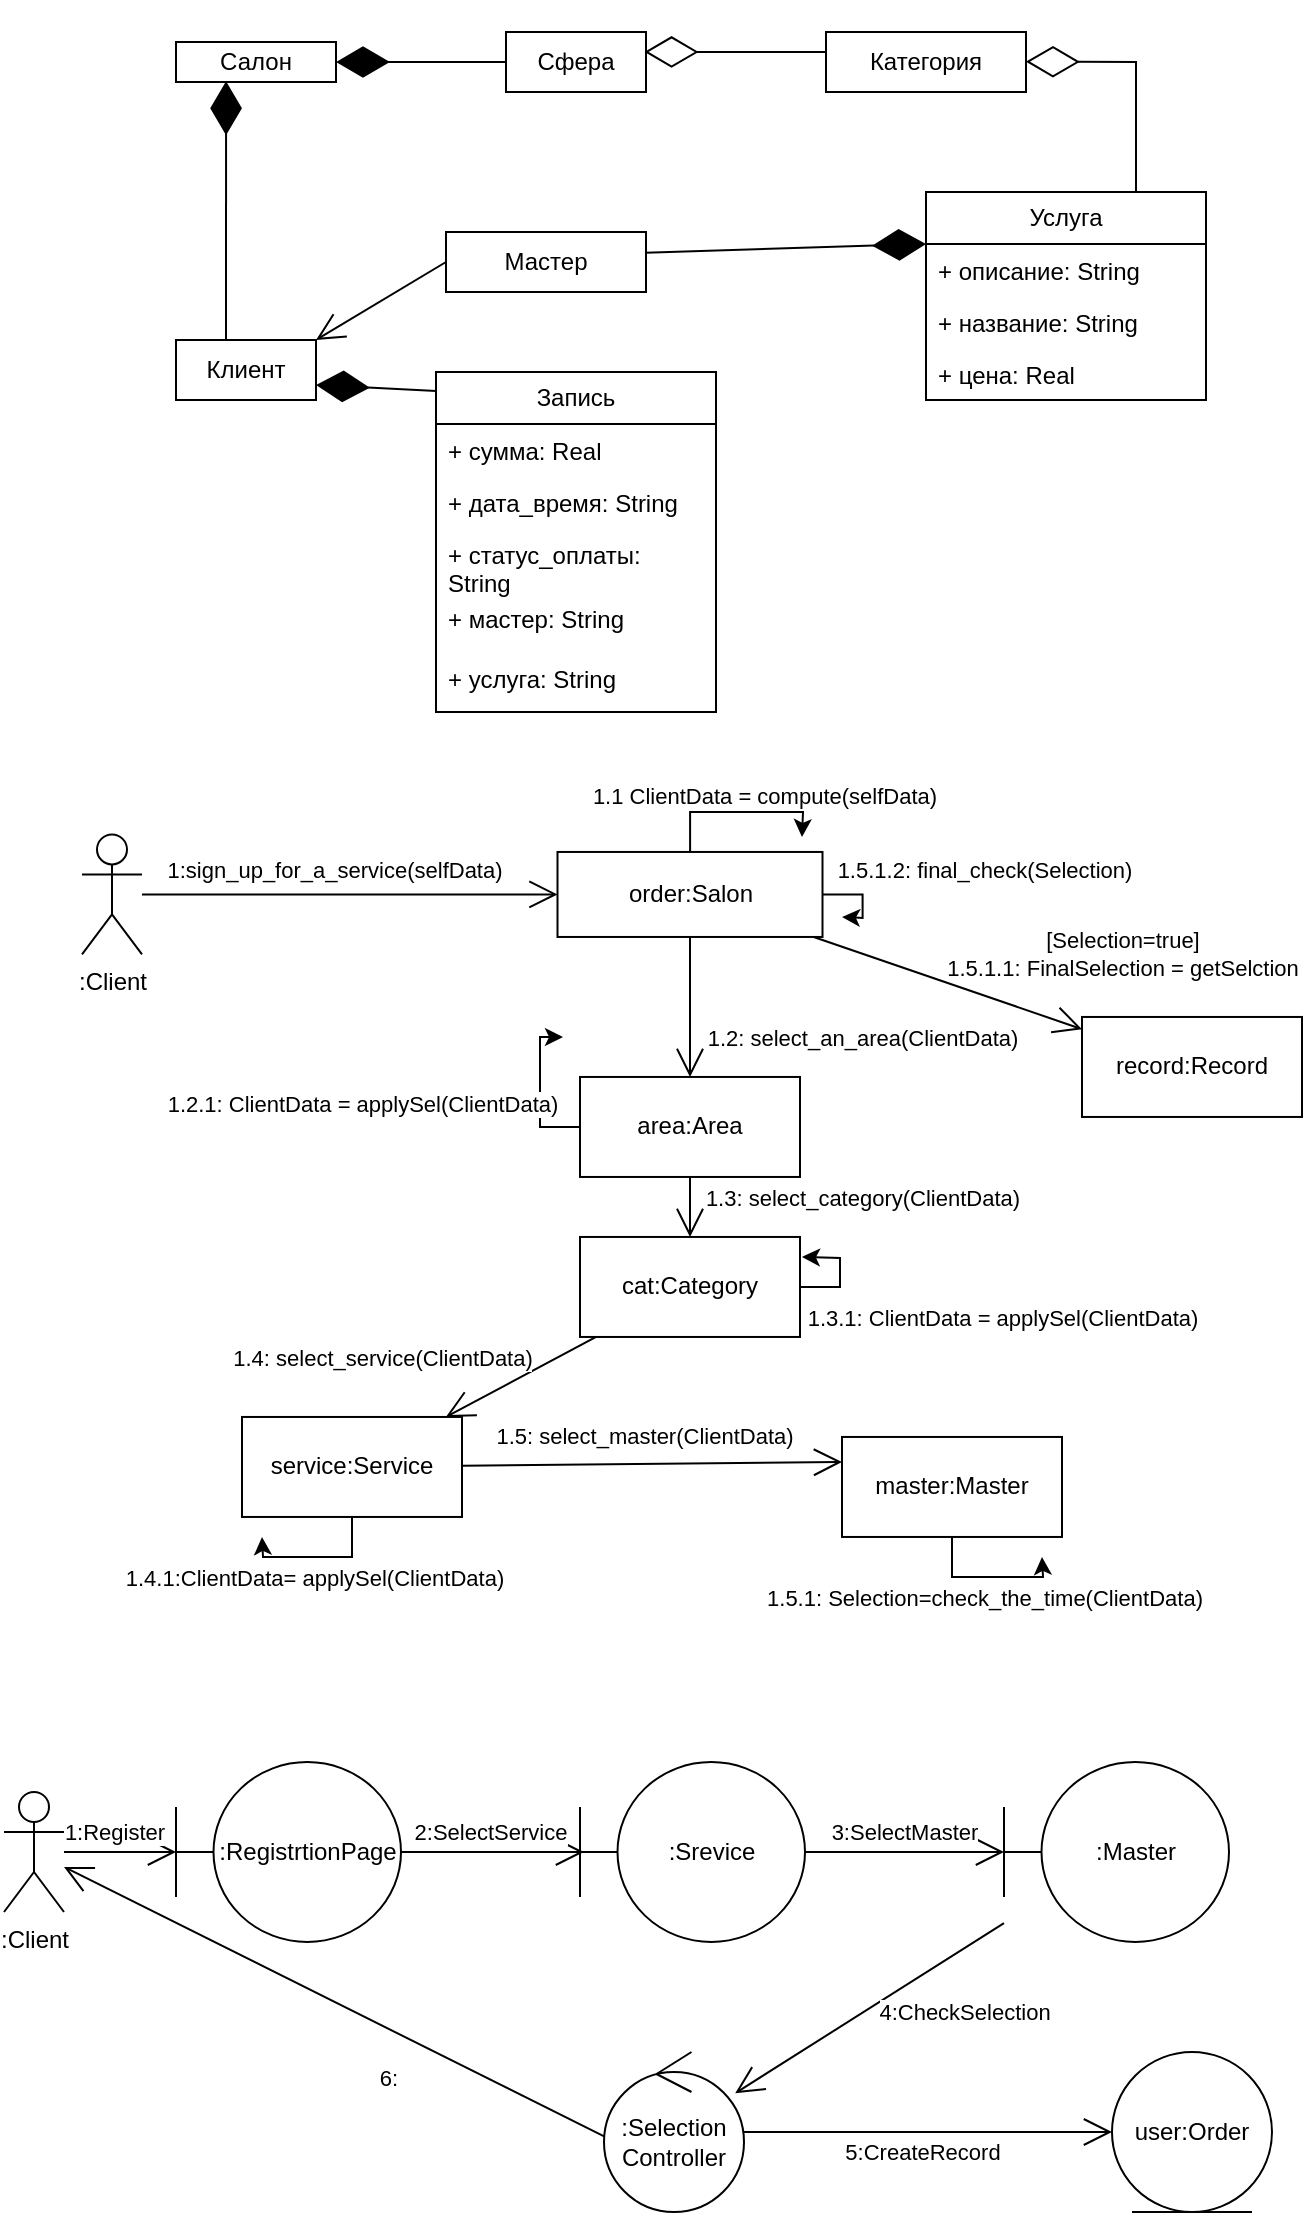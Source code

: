<mxfile version="24.7.17">
  <diagram name="Страница — 1" id="4IM-DvTE6go9CsLIt1ww">
    <mxGraphModel dx="989" dy="566" grid="1" gridSize="10" guides="1" tooltips="1" connect="1" arrows="1" fold="1" page="1" pageScale="1" pageWidth="827" pageHeight="1169" math="0" shadow="0">
      <root>
        <mxCell id="0" />
        <mxCell id="1" parent="0" />
        <mxCell id="2Whd-dtYRh2gtCwyldFO-1" value="Салон" style="rounded=0;whiteSpace=wrap;html=1;" vertex="1" parent="1">
          <mxGeometry x="156" y="35" width="80" height="20" as="geometry" />
        </mxCell>
        <mxCell id="2Whd-dtYRh2gtCwyldFO-2" value="Клиент" style="rounded=0;whiteSpace=wrap;html=1;" vertex="1" parent="1">
          <mxGeometry x="156" y="184" width="70" height="30" as="geometry" />
        </mxCell>
        <mxCell id="2Whd-dtYRh2gtCwyldFO-3" value="Сфера" style="rounded=0;whiteSpace=wrap;html=1;" vertex="1" parent="1">
          <mxGeometry x="321" y="30" width="70" height="30" as="geometry" />
        </mxCell>
        <mxCell id="2Whd-dtYRh2gtCwyldFO-9" value="Услуга" style="swimlane;fontStyle=0;childLayout=stackLayout;horizontal=1;startSize=26;fillColor=none;horizontalStack=0;resizeParent=1;resizeParentMax=0;resizeLast=0;collapsible=1;marginBottom=0;whiteSpace=wrap;html=1;" vertex="1" parent="1">
          <mxGeometry x="531" y="110" width="140" height="104" as="geometry" />
        </mxCell>
        <mxCell id="2Whd-dtYRh2gtCwyldFO-10" value="+ описание: String" style="text;strokeColor=none;fillColor=none;align=left;verticalAlign=top;spacingLeft=4;spacingRight=4;overflow=hidden;rotatable=0;points=[[0,0.5],[1,0.5]];portConstraint=eastwest;whiteSpace=wrap;html=1;" vertex="1" parent="2Whd-dtYRh2gtCwyldFO-9">
          <mxGeometry y="26" width="140" height="26" as="geometry" />
        </mxCell>
        <mxCell id="2Whd-dtYRh2gtCwyldFO-11" value="+ название: String" style="text;strokeColor=none;fillColor=none;align=left;verticalAlign=top;spacingLeft=4;spacingRight=4;overflow=hidden;rotatable=0;points=[[0,0.5],[1,0.5]];portConstraint=eastwest;whiteSpace=wrap;html=1;" vertex="1" parent="2Whd-dtYRh2gtCwyldFO-9">
          <mxGeometry y="52" width="140" height="26" as="geometry" />
        </mxCell>
        <mxCell id="2Whd-dtYRh2gtCwyldFO-12" value="+ цена: Real" style="text;strokeColor=none;fillColor=none;align=left;verticalAlign=top;spacingLeft=4;spacingRight=4;overflow=hidden;rotatable=0;points=[[0,0.5],[1,0.5]];portConstraint=eastwest;whiteSpace=wrap;html=1;" vertex="1" parent="2Whd-dtYRh2gtCwyldFO-9">
          <mxGeometry y="78" width="140" height="26" as="geometry" />
        </mxCell>
        <mxCell id="2Whd-dtYRh2gtCwyldFO-14" value="Мастер" style="rounded=0;whiteSpace=wrap;html=1;" vertex="1" parent="1">
          <mxGeometry x="291" y="130" width="100" height="30" as="geometry" />
        </mxCell>
        <mxCell id="2Whd-dtYRh2gtCwyldFO-17" value="" style="endArrow=diamondThin;endFill=1;endSize=24;html=1;rounded=0;entryX=0.313;entryY=0.983;entryDx=0;entryDy=0;entryPerimeter=0;" edge="1" parent="1" target="2Whd-dtYRh2gtCwyldFO-1">
          <mxGeometry width="160" relative="1" as="geometry">
            <mxPoint x="181" y="184" as="sourcePoint" />
            <mxPoint x="341" y="184" as="targetPoint" />
          </mxGeometry>
        </mxCell>
        <mxCell id="2Whd-dtYRh2gtCwyldFO-18" value="" style="endArrow=diamondThin;endFill=1;endSize=24;html=1;rounded=0;entryX=1;entryY=0.5;entryDx=0;entryDy=0;exitX=0;exitY=0.5;exitDx=0;exitDy=0;" edge="1" parent="1" source="2Whd-dtYRh2gtCwyldFO-3" target="2Whd-dtYRh2gtCwyldFO-1">
          <mxGeometry width="160" relative="1" as="geometry">
            <mxPoint x="236" y="90" as="sourcePoint" />
            <mxPoint x="396" y="90" as="targetPoint" />
          </mxGeometry>
        </mxCell>
        <mxCell id="2Whd-dtYRh2gtCwyldFO-22" value="" style="endArrow=diamondThin;endFill=1;endSize=24;html=1;rounded=0;exitX=0.997;exitY=0.344;exitDx=0;exitDy=0;exitPerimeter=0;entryX=0;entryY=0.25;entryDx=0;entryDy=0;" edge="1" parent="1" source="2Whd-dtYRh2gtCwyldFO-14" target="2Whd-dtYRh2gtCwyldFO-9">
          <mxGeometry width="160" relative="1" as="geometry">
            <mxPoint x="381" y="130" as="sourcePoint" />
            <mxPoint x="471" y="130" as="targetPoint" />
          </mxGeometry>
        </mxCell>
        <mxCell id="2Whd-dtYRh2gtCwyldFO-23" value="" style="endArrow=open;endFill=1;endSize=12;html=1;rounded=0;entryX=1;entryY=0;entryDx=0;entryDy=0;exitX=0;exitY=0.5;exitDx=0;exitDy=0;" edge="1" parent="1" source="2Whd-dtYRh2gtCwyldFO-14" target="2Whd-dtYRh2gtCwyldFO-2">
          <mxGeometry width="160" relative="1" as="geometry">
            <mxPoint x="291" y="134.83" as="sourcePoint" />
            <mxPoint x="451" y="134.83" as="targetPoint" />
          </mxGeometry>
        </mxCell>
        <mxCell id="2Whd-dtYRh2gtCwyldFO-24" value="Категория" style="rounded=0;whiteSpace=wrap;html=1;" vertex="1" parent="1">
          <mxGeometry x="481" y="30" width="100" height="30" as="geometry" />
        </mxCell>
        <mxCell id="2Whd-dtYRh2gtCwyldFO-25" value="" style="endArrow=diamondThin;endFill=0;endSize=24;html=1;rounded=0;entryX=0.99;entryY=0.333;entryDx=0;entryDy=0;entryPerimeter=0;" edge="1" parent="1" target="2Whd-dtYRh2gtCwyldFO-3">
          <mxGeometry width="160" relative="1" as="geometry">
            <mxPoint x="481" y="40" as="sourcePoint" />
            <mxPoint x="501" y="90" as="targetPoint" />
          </mxGeometry>
        </mxCell>
        <mxCell id="2Whd-dtYRh2gtCwyldFO-27" value="" style="endArrow=diamondThin;endFill=0;endSize=24;html=1;rounded=0;exitX=0.75;exitY=0;exitDx=0;exitDy=0;" edge="1" parent="1" source="2Whd-dtYRh2gtCwyldFO-9">
          <mxGeometry width="160" relative="1" as="geometry">
            <mxPoint x="421" y="44.83" as="sourcePoint" />
            <mxPoint x="581" y="44.83" as="targetPoint" />
            <Array as="points">
              <mxPoint x="636" y="45" />
            </Array>
          </mxGeometry>
        </mxCell>
        <mxCell id="2Whd-dtYRh2gtCwyldFO-28" value="Запись" style="swimlane;fontStyle=0;childLayout=stackLayout;horizontal=1;startSize=26;fillColor=none;horizontalStack=0;resizeParent=1;resizeParentMax=0;resizeLast=0;collapsible=1;marginBottom=0;whiteSpace=wrap;html=1;" vertex="1" parent="1">
          <mxGeometry x="286" y="200" width="140" height="170" as="geometry" />
        </mxCell>
        <mxCell id="2Whd-dtYRh2gtCwyldFO-29" value="+ сумма: Real" style="text;strokeColor=none;fillColor=none;align=left;verticalAlign=top;spacingLeft=4;spacingRight=4;overflow=hidden;rotatable=0;points=[[0,0.5],[1,0.5]];portConstraint=eastwest;whiteSpace=wrap;html=1;" vertex="1" parent="2Whd-dtYRh2gtCwyldFO-28">
          <mxGeometry y="26" width="140" height="26" as="geometry" />
        </mxCell>
        <mxCell id="2Whd-dtYRh2gtCwyldFO-30" value="+ дата_время: String" style="text;strokeColor=none;fillColor=none;align=left;verticalAlign=top;spacingLeft=4;spacingRight=4;overflow=hidden;rotatable=0;points=[[0,0.5],[1,0.5]];portConstraint=eastwest;whiteSpace=wrap;html=1;" vertex="1" parent="2Whd-dtYRh2gtCwyldFO-28">
          <mxGeometry y="52" width="140" height="26" as="geometry" />
        </mxCell>
        <mxCell id="2Whd-dtYRh2gtCwyldFO-31" value="+ статус_оплаты: String" style="text;strokeColor=none;fillColor=none;align=left;verticalAlign=top;spacingLeft=4;spacingRight=4;overflow=hidden;rotatable=0;points=[[0,0.5],[1,0.5]];portConstraint=eastwest;whiteSpace=wrap;html=1;" vertex="1" parent="2Whd-dtYRh2gtCwyldFO-28">
          <mxGeometry y="78" width="140" height="32" as="geometry" />
        </mxCell>
        <mxCell id="2Whd-dtYRh2gtCwyldFO-32" value="+ мастер: String" style="text;strokeColor=none;fillColor=none;align=left;verticalAlign=top;spacingLeft=4;spacingRight=4;overflow=hidden;rotatable=0;points=[[0,0.5],[1,0.5]];portConstraint=eastwest;whiteSpace=wrap;html=1;" vertex="1" parent="2Whd-dtYRh2gtCwyldFO-28">
          <mxGeometry y="110" width="140" height="30" as="geometry" />
        </mxCell>
        <mxCell id="2Whd-dtYRh2gtCwyldFO-33" value="+ услуга: String" style="text;strokeColor=none;fillColor=none;align=left;verticalAlign=top;spacingLeft=4;spacingRight=4;overflow=hidden;rotatable=0;points=[[0,0.5],[1,0.5]];portConstraint=eastwest;whiteSpace=wrap;html=1;" vertex="1" parent="2Whd-dtYRh2gtCwyldFO-28">
          <mxGeometry y="140" width="140" height="30" as="geometry" />
        </mxCell>
        <mxCell id="2Whd-dtYRh2gtCwyldFO-34" value="" style="endArrow=diamondThin;endFill=1;endSize=24;html=1;rounded=0;exitX=0.001;exitY=0.056;exitDx=0;exitDy=0;entryX=1;entryY=0.75;entryDx=0;entryDy=0;exitPerimeter=0;" edge="1" parent="1" source="2Whd-dtYRh2gtCwyldFO-28" target="2Whd-dtYRh2gtCwyldFO-2">
          <mxGeometry width="160" relative="1" as="geometry">
            <mxPoint x="191" y="290" as="sourcePoint" />
            <mxPoint x="251" y="304.6" as="targetPoint" />
          </mxGeometry>
        </mxCell>
        <mxCell id="2Whd-dtYRh2gtCwyldFO-35" value=":Client" style="shape=umlActor;verticalLabelPosition=bottom;verticalAlign=top;html=1;outlineConnect=0;" vertex="1" parent="1">
          <mxGeometry x="109" y="431.23" width="30" height="60" as="geometry" />
        </mxCell>
        <mxCell id="2Whd-dtYRh2gtCwyldFO-73" style="edgeStyle=orthogonalEdgeStyle;rounded=0;orthogonalLoop=1;jettySize=auto;html=1;" edge="1" parent="1" source="2Whd-dtYRh2gtCwyldFO-36">
          <mxGeometry relative="1" as="geometry">
            <mxPoint x="489" y="472.48" as="targetPoint" />
          </mxGeometry>
        </mxCell>
        <mxCell id="2Whd-dtYRh2gtCwyldFO-74" value="1.5.1.2: final_check(Selection)" style="edgeLabel;html=1;align=center;verticalAlign=middle;resizable=0;points=[];" vertex="1" connectable="0" parent="2Whd-dtYRh2gtCwyldFO-73">
          <mxGeometry x="-0.096" y="2" relative="1" as="geometry">
            <mxPoint x="61" y="-11" as="offset" />
          </mxGeometry>
        </mxCell>
        <mxCell id="2Whd-dtYRh2gtCwyldFO-36" value="order:Salon" style="rounded=0;whiteSpace=wrap;html=1;" vertex="1" parent="1">
          <mxGeometry x="346.75" y="439.98" width="132.5" height="42.5" as="geometry" />
        </mxCell>
        <mxCell id="2Whd-dtYRh2gtCwyldFO-41" value="" style="endArrow=open;endFill=1;endSize=12;html=1;rounded=0;" edge="1" parent="1" source="2Whd-dtYRh2gtCwyldFO-35" target="2Whd-dtYRh2gtCwyldFO-36">
          <mxGeometry width="160" relative="1" as="geometry">
            <mxPoint x="179" y="452.19" as="sourcePoint" />
            <mxPoint x="339" y="452.19" as="targetPoint" />
          </mxGeometry>
        </mxCell>
        <mxCell id="2Whd-dtYRh2gtCwyldFO-44" value="1:sign_up_for_a_service(selfData)" style="edgeLabel;html=1;align=center;verticalAlign=middle;resizable=0;points=[];" vertex="1" connectable="0" parent="2Whd-dtYRh2gtCwyldFO-41">
          <mxGeometry x="0.304" y="2" relative="1" as="geometry">
            <mxPoint x="-40" y="-10" as="offset" />
          </mxGeometry>
        </mxCell>
        <mxCell id="2Whd-dtYRh2gtCwyldFO-57" style="edgeStyle=orthogonalEdgeStyle;rounded=0;orthogonalLoop=1;jettySize=auto;html=1;" edge="1" parent="1" source="2Whd-dtYRh2gtCwyldFO-45">
          <mxGeometry relative="1" as="geometry">
            <mxPoint x="349" y="532.48" as="targetPoint" />
          </mxGeometry>
        </mxCell>
        <mxCell id="2Whd-dtYRh2gtCwyldFO-58" value="1.2.1: ClientData = applySel(ClientData)" style="edgeLabel;html=1;align=center;verticalAlign=middle;resizable=0;points=[];" vertex="1" connectable="0" parent="2Whd-dtYRh2gtCwyldFO-57">
          <mxGeometry x="0.08" relative="1" as="geometry">
            <mxPoint x="-89" y="10" as="offset" />
          </mxGeometry>
        </mxCell>
        <mxCell id="2Whd-dtYRh2gtCwyldFO-45" value="area:Area" style="html=1;whiteSpace=wrap;" vertex="1" parent="1">
          <mxGeometry x="358" y="552.48" width="110" height="50" as="geometry" />
        </mxCell>
        <mxCell id="2Whd-dtYRh2gtCwyldFO-59" style="edgeStyle=orthogonalEdgeStyle;rounded=0;orthogonalLoop=1;jettySize=auto;html=1;" edge="1" parent="1" source="2Whd-dtYRh2gtCwyldFO-46">
          <mxGeometry relative="1" as="geometry">
            <mxPoint x="469" y="642.48" as="targetPoint" />
          </mxGeometry>
        </mxCell>
        <mxCell id="2Whd-dtYRh2gtCwyldFO-60" value="1.3.1: ClientData = applySel(ClientData)" style="edgeLabel;html=1;align=center;verticalAlign=middle;resizable=0;points=[];" vertex="1" connectable="0" parent="2Whd-dtYRh2gtCwyldFO-59">
          <mxGeometry x="-0.178" relative="1" as="geometry">
            <mxPoint x="81" y="17" as="offset" />
          </mxGeometry>
        </mxCell>
        <mxCell id="2Whd-dtYRh2gtCwyldFO-46" value="cat:Category" style="html=1;whiteSpace=wrap;" vertex="1" parent="1">
          <mxGeometry x="358" y="632.48" width="110" height="50" as="geometry" />
        </mxCell>
        <mxCell id="2Whd-dtYRh2gtCwyldFO-47" value="" style="endArrow=open;endFill=1;endSize=12;html=1;rounded=0;" edge="1" parent="1" source="2Whd-dtYRh2gtCwyldFO-36" target="2Whd-dtYRh2gtCwyldFO-45">
          <mxGeometry width="160" relative="1" as="geometry">
            <mxPoint x="419" y="492.48" as="sourcePoint" />
            <mxPoint x="579" y="492.48" as="targetPoint" />
          </mxGeometry>
        </mxCell>
        <mxCell id="2Whd-dtYRh2gtCwyldFO-49" value="1.2: select_an_area(ClientData)" style="edgeLabel;html=1;align=center;verticalAlign=middle;resizable=0;points=[];" vertex="1" connectable="0" parent="2Whd-dtYRh2gtCwyldFO-47">
          <mxGeometry x="-0.138" relative="1" as="geometry">
            <mxPoint x="86" y="20" as="offset" />
          </mxGeometry>
        </mxCell>
        <mxCell id="2Whd-dtYRh2gtCwyldFO-48" value="" style="endArrow=open;endFill=1;endSize=12;html=1;rounded=0;" edge="1" parent="1" source="2Whd-dtYRh2gtCwyldFO-45" target="2Whd-dtYRh2gtCwyldFO-46">
          <mxGeometry width="160" relative="1" as="geometry">
            <mxPoint x="519" y="592.48" as="sourcePoint" />
            <mxPoint x="679" y="592.48" as="targetPoint" />
          </mxGeometry>
        </mxCell>
        <mxCell id="2Whd-dtYRh2gtCwyldFO-52" value="1.3: select_category(ClientData)" style="edgeLabel;html=1;align=center;verticalAlign=middle;resizable=0;points=[];" vertex="1" connectable="0" parent="2Whd-dtYRh2gtCwyldFO-48">
          <mxGeometry x="0.052" relative="1" as="geometry">
            <mxPoint x="86" y="-6" as="offset" />
          </mxGeometry>
        </mxCell>
        <mxCell id="2Whd-dtYRh2gtCwyldFO-50" style="edgeStyle=orthogonalEdgeStyle;rounded=0;orthogonalLoop=1;jettySize=auto;html=1;" edge="1" parent="1" source="2Whd-dtYRh2gtCwyldFO-36">
          <mxGeometry relative="1" as="geometry">
            <mxPoint x="469" y="432.48" as="targetPoint" />
          </mxGeometry>
        </mxCell>
        <mxCell id="2Whd-dtYRh2gtCwyldFO-51" value="1.1 ClientData = compute(selfData)" style="edgeLabel;html=1;align=center;verticalAlign=middle;resizable=0;points=[];" vertex="1" connectable="0" parent="2Whd-dtYRh2gtCwyldFO-50">
          <mxGeometry x="-0.072" relative="1" as="geometry">
            <mxPoint x="15" y="-8" as="offset" />
          </mxGeometry>
        </mxCell>
        <mxCell id="2Whd-dtYRh2gtCwyldFO-64" style="edgeStyle=orthogonalEdgeStyle;rounded=0;orthogonalLoop=1;jettySize=auto;html=1;" edge="1" parent="1" source="2Whd-dtYRh2gtCwyldFO-54">
          <mxGeometry relative="1" as="geometry">
            <mxPoint x="199" y="782.48" as="targetPoint" />
          </mxGeometry>
        </mxCell>
        <mxCell id="2Whd-dtYRh2gtCwyldFO-65" value="1.4.1:ClientData= applySel(ClientData)" style="edgeLabel;html=1;align=center;verticalAlign=middle;resizable=0;points=[];" vertex="1" connectable="0" parent="2Whd-dtYRh2gtCwyldFO-64">
          <mxGeometry x="-0.095" relative="1" as="geometry">
            <mxPoint x="-6" y="10" as="offset" />
          </mxGeometry>
        </mxCell>
        <mxCell id="2Whd-dtYRh2gtCwyldFO-54" value="service:Service" style="html=1;whiteSpace=wrap;" vertex="1" parent="1">
          <mxGeometry x="189" y="722.48" width="110" height="50" as="geometry" />
        </mxCell>
        <mxCell id="2Whd-dtYRh2gtCwyldFO-55" value="" style="endArrow=open;endFill=1;endSize=12;html=1;rounded=0;" edge="1" parent="1" source="2Whd-dtYRh2gtCwyldFO-46" target="2Whd-dtYRh2gtCwyldFO-54">
          <mxGeometry width="160" relative="1" as="geometry">
            <mxPoint x="269" y="642.48" as="sourcePoint" />
            <mxPoint x="429" y="642.48" as="targetPoint" />
          </mxGeometry>
        </mxCell>
        <mxCell id="2Whd-dtYRh2gtCwyldFO-56" value="1.4: select_service(ClientData)" style="edgeLabel;html=1;align=center;verticalAlign=middle;resizable=0;points=[];" vertex="1" connectable="0" parent="2Whd-dtYRh2gtCwyldFO-55">
          <mxGeometry x="0.22" y="1" relative="1" as="geometry">
            <mxPoint x="-62" y="-15" as="offset" />
          </mxGeometry>
        </mxCell>
        <mxCell id="2Whd-dtYRh2gtCwyldFO-66" value="" style="endArrow=open;endFill=1;endSize=12;html=1;rounded=0;entryX=0;entryY=0.25;entryDx=0;entryDy=0;" edge="1" parent="1" source="2Whd-dtYRh2gtCwyldFO-54" target="2Whd-dtYRh2gtCwyldFO-67">
          <mxGeometry width="160" relative="1" as="geometry">
            <mxPoint x="346.75" y="772.48" as="sourcePoint" />
            <mxPoint x="349" y="752.48" as="targetPoint" />
          </mxGeometry>
        </mxCell>
        <mxCell id="2Whd-dtYRh2gtCwyldFO-68" value="1.5: select_master(ClientData)" style="edgeLabel;html=1;align=center;verticalAlign=middle;resizable=0;points=[];" vertex="1" connectable="0" parent="2Whd-dtYRh2gtCwyldFO-66">
          <mxGeometry x="-0.26" relative="1" as="geometry">
            <mxPoint x="20" y="-14" as="offset" />
          </mxGeometry>
        </mxCell>
        <mxCell id="2Whd-dtYRh2gtCwyldFO-69" style="edgeStyle=orthogonalEdgeStyle;rounded=0;orthogonalLoop=1;jettySize=auto;html=1;" edge="1" parent="1" source="2Whd-dtYRh2gtCwyldFO-67">
          <mxGeometry relative="1" as="geometry">
            <mxPoint x="589" y="792.48" as="targetPoint" />
          </mxGeometry>
        </mxCell>
        <mxCell id="2Whd-dtYRh2gtCwyldFO-70" value="1.5.1: Selection=check_the_time(ClientData)" style="edgeLabel;html=1;align=center;verticalAlign=middle;resizable=0;points=[];" vertex="1" connectable="0" parent="2Whd-dtYRh2gtCwyldFO-69">
          <mxGeometry x="-0.167" y="1" relative="1" as="geometry">
            <mxPoint x="4" y="11" as="offset" />
          </mxGeometry>
        </mxCell>
        <mxCell id="2Whd-dtYRh2gtCwyldFO-67" value="master:Master" style="html=1;whiteSpace=wrap;" vertex="1" parent="1">
          <mxGeometry x="489" y="732.48" width="110" height="50" as="geometry" />
        </mxCell>
        <mxCell id="2Whd-dtYRh2gtCwyldFO-77" value="record:Record" style="html=1;whiteSpace=wrap;" vertex="1" parent="1">
          <mxGeometry x="609" y="522.48" width="110" height="50" as="geometry" />
        </mxCell>
        <mxCell id="2Whd-dtYRh2gtCwyldFO-78" value="" style="endArrow=open;endFill=1;endSize=12;html=1;rounded=0;" edge="1" parent="1" source="2Whd-dtYRh2gtCwyldFO-36" target="2Whd-dtYRh2gtCwyldFO-77">
          <mxGeometry width="160" relative="1" as="geometry">
            <mxPoint x="349" y="602.48" as="sourcePoint" />
            <mxPoint x="509" y="602.48" as="targetPoint" />
          </mxGeometry>
        </mxCell>
        <mxCell id="2Whd-dtYRh2gtCwyldFO-79" value="[Selection=true]&lt;br&gt;1.5.1.1: FinalSelection = getSelction" style="edgeLabel;html=1;align=center;verticalAlign=middle;resizable=0;points=[];" vertex="1" connectable="0" parent="2Whd-dtYRh2gtCwyldFO-78">
          <mxGeometry x="0.271" y="2" relative="1" as="geometry">
            <mxPoint x="68" y="-19" as="offset" />
          </mxGeometry>
        </mxCell>
        <mxCell id="2Whd-dtYRh2gtCwyldFO-80" value=":Client" style="shape=umlActor;verticalLabelPosition=bottom;verticalAlign=top;html=1;" vertex="1" parent="1">
          <mxGeometry x="70" y="910" width="30" height="60" as="geometry" />
        </mxCell>
        <mxCell id="2Whd-dtYRh2gtCwyldFO-81" value="" style="endArrow=open;endFill=1;endSize=12;html=1;rounded=0;" edge="1" parent="1" source="2Whd-dtYRh2gtCwyldFO-80" target="2Whd-dtYRh2gtCwyldFO-82">
          <mxGeometry width="160" relative="1" as="geometry">
            <mxPoint x="310" y="980" as="sourcePoint" />
            <mxPoint x="190" y="940" as="targetPoint" />
          </mxGeometry>
        </mxCell>
        <mxCell id="2Whd-dtYRh2gtCwyldFO-84" value="1:Register" style="edgeLabel;html=1;align=center;verticalAlign=middle;resizable=0;points=[];" vertex="1" connectable="0" parent="2Whd-dtYRh2gtCwyldFO-81">
          <mxGeometry x="-0.238" y="-2" relative="1" as="geometry">
            <mxPoint x="3" y="-12" as="offset" />
          </mxGeometry>
        </mxCell>
        <mxCell id="2Whd-dtYRh2gtCwyldFO-82" value=":RegistrtionPage" style="shape=umlBoundary;whiteSpace=wrap;html=1;" vertex="1" parent="1">
          <mxGeometry x="156" y="895" width="112.5" height="90" as="geometry" />
        </mxCell>
        <mxCell id="2Whd-dtYRh2gtCwyldFO-85" value="" style="endArrow=open;endFill=1;endSize=12;html=1;rounded=0;" edge="1" parent="1" source="2Whd-dtYRh2gtCwyldFO-82">
          <mxGeometry width="160" relative="1" as="geometry">
            <mxPoint x="310" y="910" as="sourcePoint" />
            <mxPoint x="360" y="940" as="targetPoint" />
          </mxGeometry>
        </mxCell>
        <mxCell id="2Whd-dtYRh2gtCwyldFO-87" value="2:SelectService" style="edgeLabel;html=1;align=center;verticalAlign=middle;resizable=0;points=[];" vertex="1" connectable="0" parent="2Whd-dtYRh2gtCwyldFO-85">
          <mxGeometry x="-0.026" relative="1" as="geometry">
            <mxPoint y="-10" as="offset" />
          </mxGeometry>
        </mxCell>
        <mxCell id="2Whd-dtYRh2gtCwyldFO-86" value=":Srevice" style="shape=umlBoundary;whiteSpace=wrap;html=1;" vertex="1" parent="1">
          <mxGeometry x="358" y="895" width="112.5" height="90" as="geometry" />
        </mxCell>
        <mxCell id="2Whd-dtYRh2gtCwyldFO-88" value=":Master" style="shape=umlBoundary;whiteSpace=wrap;html=1;" vertex="1" parent="1">
          <mxGeometry x="570" y="895" width="112.5" height="90" as="geometry" />
        </mxCell>
        <mxCell id="2Whd-dtYRh2gtCwyldFO-89" value="" style="endArrow=open;endFill=1;endSize=12;html=1;rounded=0;" edge="1" parent="1" source="2Whd-dtYRh2gtCwyldFO-86" target="2Whd-dtYRh2gtCwyldFO-88">
          <mxGeometry width="160" relative="1" as="geometry">
            <mxPoint x="310" y="840" as="sourcePoint" />
            <mxPoint x="470" y="840" as="targetPoint" />
          </mxGeometry>
        </mxCell>
        <mxCell id="2Whd-dtYRh2gtCwyldFO-90" value="3:SelectMaster" style="edgeLabel;html=1;align=center;verticalAlign=middle;resizable=0;points=[];" vertex="1" connectable="0" parent="2Whd-dtYRh2gtCwyldFO-89">
          <mxGeometry x="0.27" relative="1" as="geometry">
            <mxPoint x="-14" y="-10" as="offset" />
          </mxGeometry>
        </mxCell>
        <mxCell id="2Whd-dtYRh2gtCwyldFO-93" value="" style="endArrow=open;endFill=1;endSize=12;html=1;rounded=0;" edge="1" parent="1" source="2Whd-dtYRh2gtCwyldFO-88" target="2Whd-dtYRh2gtCwyldFO-99">
          <mxGeometry width="160" relative="1" as="geometry">
            <mxPoint x="310" y="910" as="sourcePoint" />
            <mxPoint x="468.0" y="1038.788" as="targetPoint" />
          </mxGeometry>
        </mxCell>
        <mxCell id="2Whd-dtYRh2gtCwyldFO-94" value="4:CheckSelection" style="edgeLabel;html=1;align=center;verticalAlign=middle;resizable=0;points=[];" vertex="1" connectable="0" parent="2Whd-dtYRh2gtCwyldFO-93">
          <mxGeometry x="0.087" y="-1" relative="1" as="geometry">
            <mxPoint x="53" y="-1" as="offset" />
          </mxGeometry>
        </mxCell>
        <mxCell id="2Whd-dtYRh2gtCwyldFO-96" value="" style="endArrow=open;endFill=1;endSize=12;html=1;rounded=0;exitX=0.044;exitY=0.546;exitDx=0;exitDy=0;exitPerimeter=0;" edge="1" parent="1" source="2Whd-dtYRh2gtCwyldFO-99" target="2Whd-dtYRh2gtCwyldFO-80">
          <mxGeometry width="160" relative="1" as="geometry">
            <mxPoint x="370" y="1080" as="sourcePoint" />
            <mxPoint x="470" y="910" as="targetPoint" />
          </mxGeometry>
        </mxCell>
        <mxCell id="2Whd-dtYRh2gtCwyldFO-97" value="6:" style="edgeLabel;html=1;align=center;verticalAlign=middle;resizable=0;points=[];" vertex="1" connectable="0" parent="2Whd-dtYRh2gtCwyldFO-96">
          <mxGeometry x="-0.279" y="1" relative="1" as="geometry">
            <mxPoint x="-12" y="17" as="offset" />
          </mxGeometry>
        </mxCell>
        <mxCell id="2Whd-dtYRh2gtCwyldFO-98" value="user:Order" style="ellipse;shape=umlEntity;whiteSpace=wrap;html=1;" vertex="1" parent="1">
          <mxGeometry x="624" y="1040" width="80" height="80" as="geometry" />
        </mxCell>
        <mxCell id="2Whd-dtYRh2gtCwyldFO-99" value=":Selection&lt;br&gt;Controller" style="ellipse;shape=umlControl;whiteSpace=wrap;html=1;" vertex="1" parent="1">
          <mxGeometry x="370" y="1040" width="70" height="80" as="geometry" />
        </mxCell>
        <mxCell id="2Whd-dtYRh2gtCwyldFO-100" value="" style="endArrow=open;endFill=1;endSize=12;html=1;rounded=0;" edge="1" parent="1" source="2Whd-dtYRh2gtCwyldFO-99" target="2Whd-dtYRh2gtCwyldFO-98">
          <mxGeometry width="160" relative="1" as="geometry">
            <mxPoint x="310" y="980" as="sourcePoint" />
            <mxPoint x="470" y="980" as="targetPoint" />
          </mxGeometry>
        </mxCell>
        <mxCell id="2Whd-dtYRh2gtCwyldFO-101" value="5:CreateRecord" style="edgeLabel;html=1;align=center;verticalAlign=middle;resizable=0;points=[];" vertex="1" connectable="0" parent="2Whd-dtYRh2gtCwyldFO-100">
          <mxGeometry x="-0.033" relative="1" as="geometry">
            <mxPoint y="10" as="offset" />
          </mxGeometry>
        </mxCell>
      </root>
    </mxGraphModel>
  </diagram>
</mxfile>
